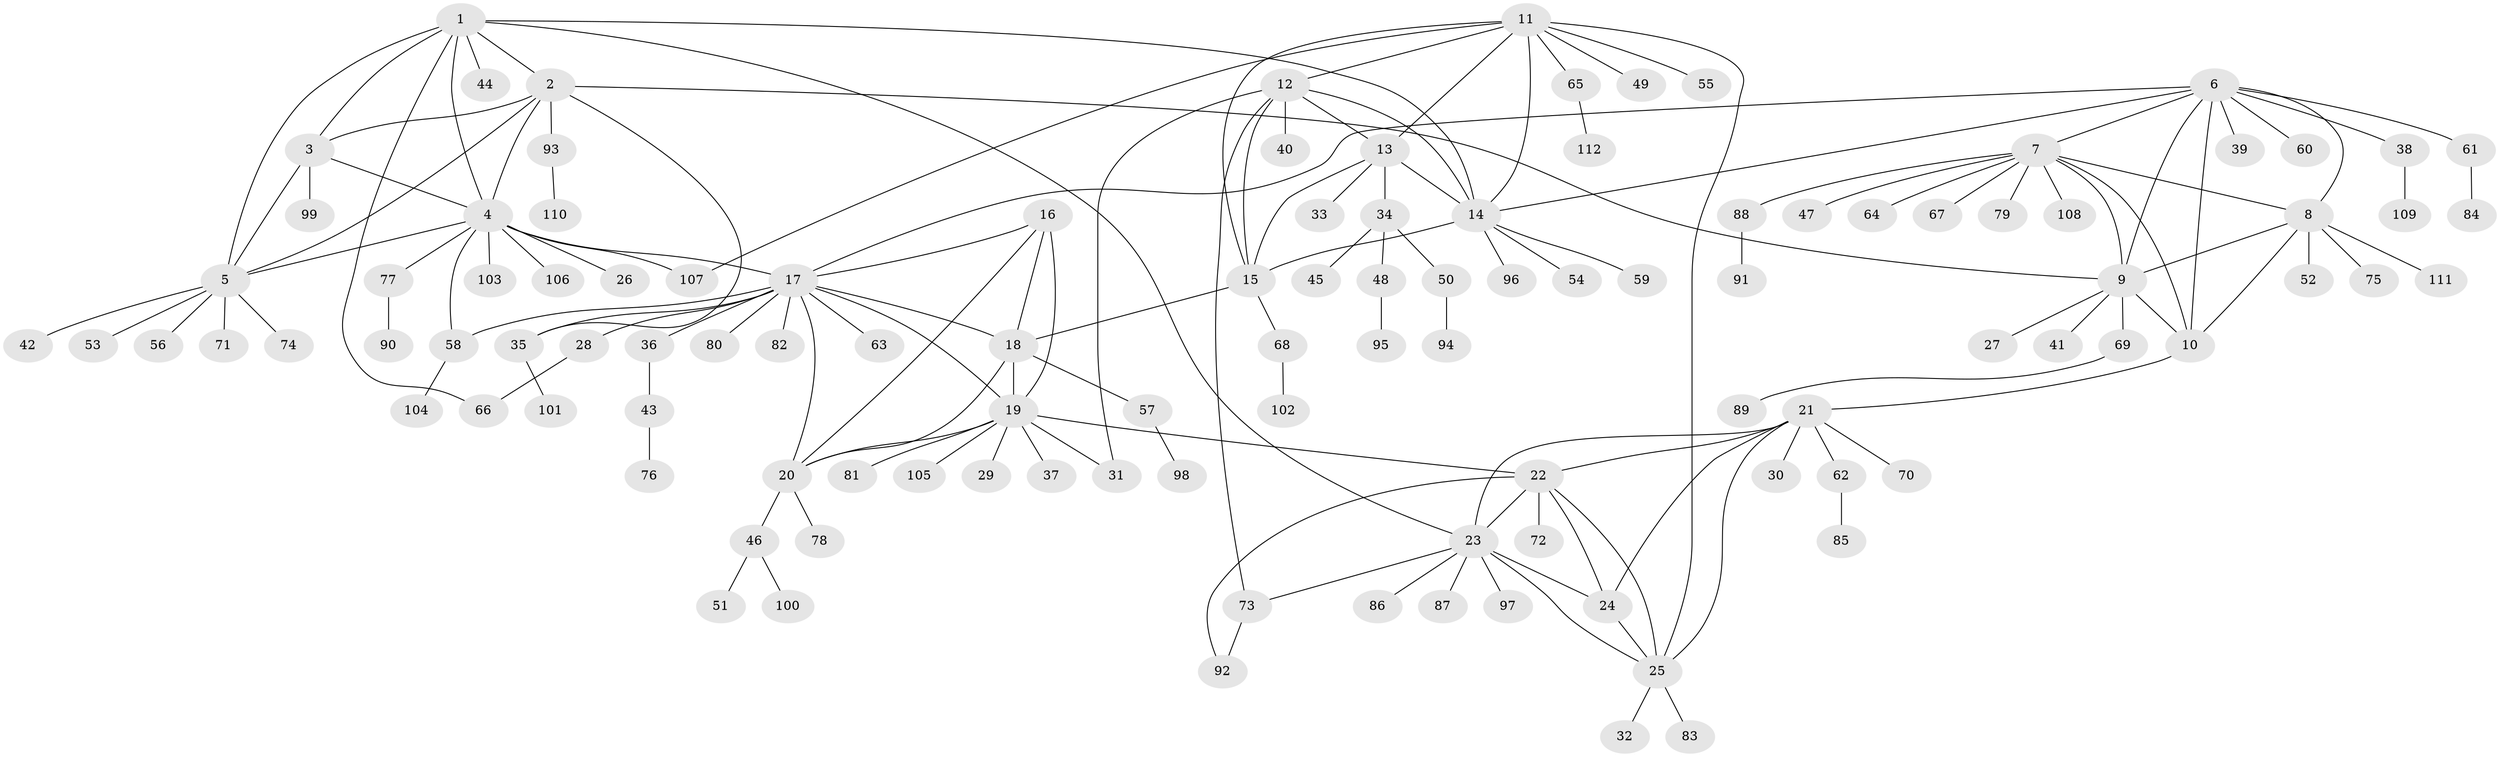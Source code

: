 // coarse degree distribution, {5: 0.12121212121212122, 3: 0.06060606060606061, 1: 0.6666666666666666, 7: 0.09090909090909091, 2: 0.030303030303030304, 9: 0.030303030303030304}
// Generated by graph-tools (version 1.1) at 2025/58/03/04/25 21:58:33]
// undirected, 112 vertices, 154 edges
graph export_dot {
graph [start="1"]
  node [color=gray90,style=filled];
  1;
  2;
  3;
  4;
  5;
  6;
  7;
  8;
  9;
  10;
  11;
  12;
  13;
  14;
  15;
  16;
  17;
  18;
  19;
  20;
  21;
  22;
  23;
  24;
  25;
  26;
  27;
  28;
  29;
  30;
  31;
  32;
  33;
  34;
  35;
  36;
  37;
  38;
  39;
  40;
  41;
  42;
  43;
  44;
  45;
  46;
  47;
  48;
  49;
  50;
  51;
  52;
  53;
  54;
  55;
  56;
  57;
  58;
  59;
  60;
  61;
  62;
  63;
  64;
  65;
  66;
  67;
  68;
  69;
  70;
  71;
  72;
  73;
  74;
  75;
  76;
  77;
  78;
  79;
  80;
  81;
  82;
  83;
  84;
  85;
  86;
  87;
  88;
  89;
  90;
  91;
  92;
  93;
  94;
  95;
  96;
  97;
  98;
  99;
  100;
  101;
  102;
  103;
  104;
  105;
  106;
  107;
  108;
  109;
  110;
  111;
  112;
  1 -- 2;
  1 -- 3;
  1 -- 4;
  1 -- 5;
  1 -- 14;
  1 -- 23;
  1 -- 44;
  1 -- 66;
  2 -- 3;
  2 -- 4;
  2 -- 5;
  2 -- 9;
  2 -- 35;
  2 -- 93;
  3 -- 4;
  3 -- 5;
  3 -- 99;
  4 -- 5;
  4 -- 17;
  4 -- 26;
  4 -- 58;
  4 -- 77;
  4 -- 103;
  4 -- 106;
  4 -- 107;
  5 -- 42;
  5 -- 53;
  5 -- 56;
  5 -- 71;
  5 -- 74;
  6 -- 7;
  6 -- 8;
  6 -- 9;
  6 -- 10;
  6 -- 14;
  6 -- 17;
  6 -- 38;
  6 -- 39;
  6 -- 60;
  6 -- 61;
  7 -- 8;
  7 -- 9;
  7 -- 10;
  7 -- 47;
  7 -- 64;
  7 -- 67;
  7 -- 79;
  7 -- 88;
  7 -- 108;
  8 -- 9;
  8 -- 10;
  8 -- 52;
  8 -- 75;
  8 -- 111;
  9 -- 10;
  9 -- 27;
  9 -- 41;
  9 -- 69;
  10 -- 21;
  11 -- 12;
  11 -- 13;
  11 -- 14;
  11 -- 15;
  11 -- 25;
  11 -- 49;
  11 -- 55;
  11 -- 65;
  11 -- 107;
  12 -- 13;
  12 -- 14;
  12 -- 15;
  12 -- 31;
  12 -- 40;
  12 -- 73;
  13 -- 14;
  13 -- 15;
  13 -- 33;
  13 -- 34;
  14 -- 15;
  14 -- 54;
  14 -- 59;
  14 -- 96;
  15 -- 18;
  15 -- 68;
  16 -- 17;
  16 -- 18;
  16 -- 19;
  16 -- 20;
  17 -- 18;
  17 -- 19;
  17 -- 20;
  17 -- 28;
  17 -- 35;
  17 -- 36;
  17 -- 58;
  17 -- 63;
  17 -- 80;
  17 -- 82;
  18 -- 19;
  18 -- 20;
  18 -- 57;
  19 -- 20;
  19 -- 22;
  19 -- 29;
  19 -- 31;
  19 -- 37;
  19 -- 81;
  19 -- 105;
  20 -- 46;
  20 -- 78;
  21 -- 22;
  21 -- 23;
  21 -- 24;
  21 -- 25;
  21 -- 30;
  21 -- 62;
  21 -- 70;
  22 -- 23;
  22 -- 24;
  22 -- 25;
  22 -- 72;
  22 -- 92;
  23 -- 24;
  23 -- 25;
  23 -- 73;
  23 -- 86;
  23 -- 87;
  23 -- 97;
  24 -- 25;
  25 -- 32;
  25 -- 83;
  28 -- 66;
  34 -- 45;
  34 -- 48;
  34 -- 50;
  35 -- 101;
  36 -- 43;
  38 -- 109;
  43 -- 76;
  46 -- 51;
  46 -- 100;
  48 -- 95;
  50 -- 94;
  57 -- 98;
  58 -- 104;
  61 -- 84;
  62 -- 85;
  65 -- 112;
  68 -- 102;
  69 -- 89;
  73 -- 92;
  77 -- 90;
  88 -- 91;
  93 -- 110;
}
